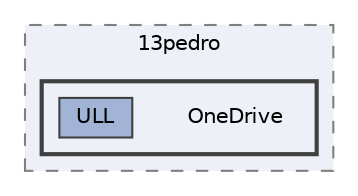 digraph "C:/Users/13pedro/OneDrive"
{
 // LATEX_PDF_SIZE
  bgcolor="transparent";
  edge [fontname=Helvetica,fontsize=10,labelfontname=Helvetica,labelfontsize=10];
  node [fontname=Helvetica,fontsize=10,shape=box,height=0.2,width=0.4];
  compound=true
  subgraph clusterdir_1364692208ffc876aa4c83158cf53586 {
    graph [ bgcolor="#edf0f7", pencolor="grey50", label="13pedro", fontname=Helvetica,fontsize=10 style="filled,dashed", URL="dir_1364692208ffc876aa4c83158cf53586.html",tooltip=""]
  subgraph clusterdir_c33bbaef726e1e828c9defde614231f1 {
    graph [ bgcolor="#edf0f7", pencolor="grey25", label="", fontname=Helvetica,fontsize=10 style="filled,bold", URL="dir_c33bbaef726e1e828c9defde614231f1.html",tooltip=""]
    dir_c33bbaef726e1e828c9defde614231f1 [shape=plaintext, label="OneDrive"];
  dir_0c1d85080d04418e5655050bf5c22486 [label="ULL", fillcolor="#a2b4d6", color="grey25", style="filled", URL="dir_0c1d85080d04418e5655050bf5c22486.html",tooltip=""];
  }
  }
}
